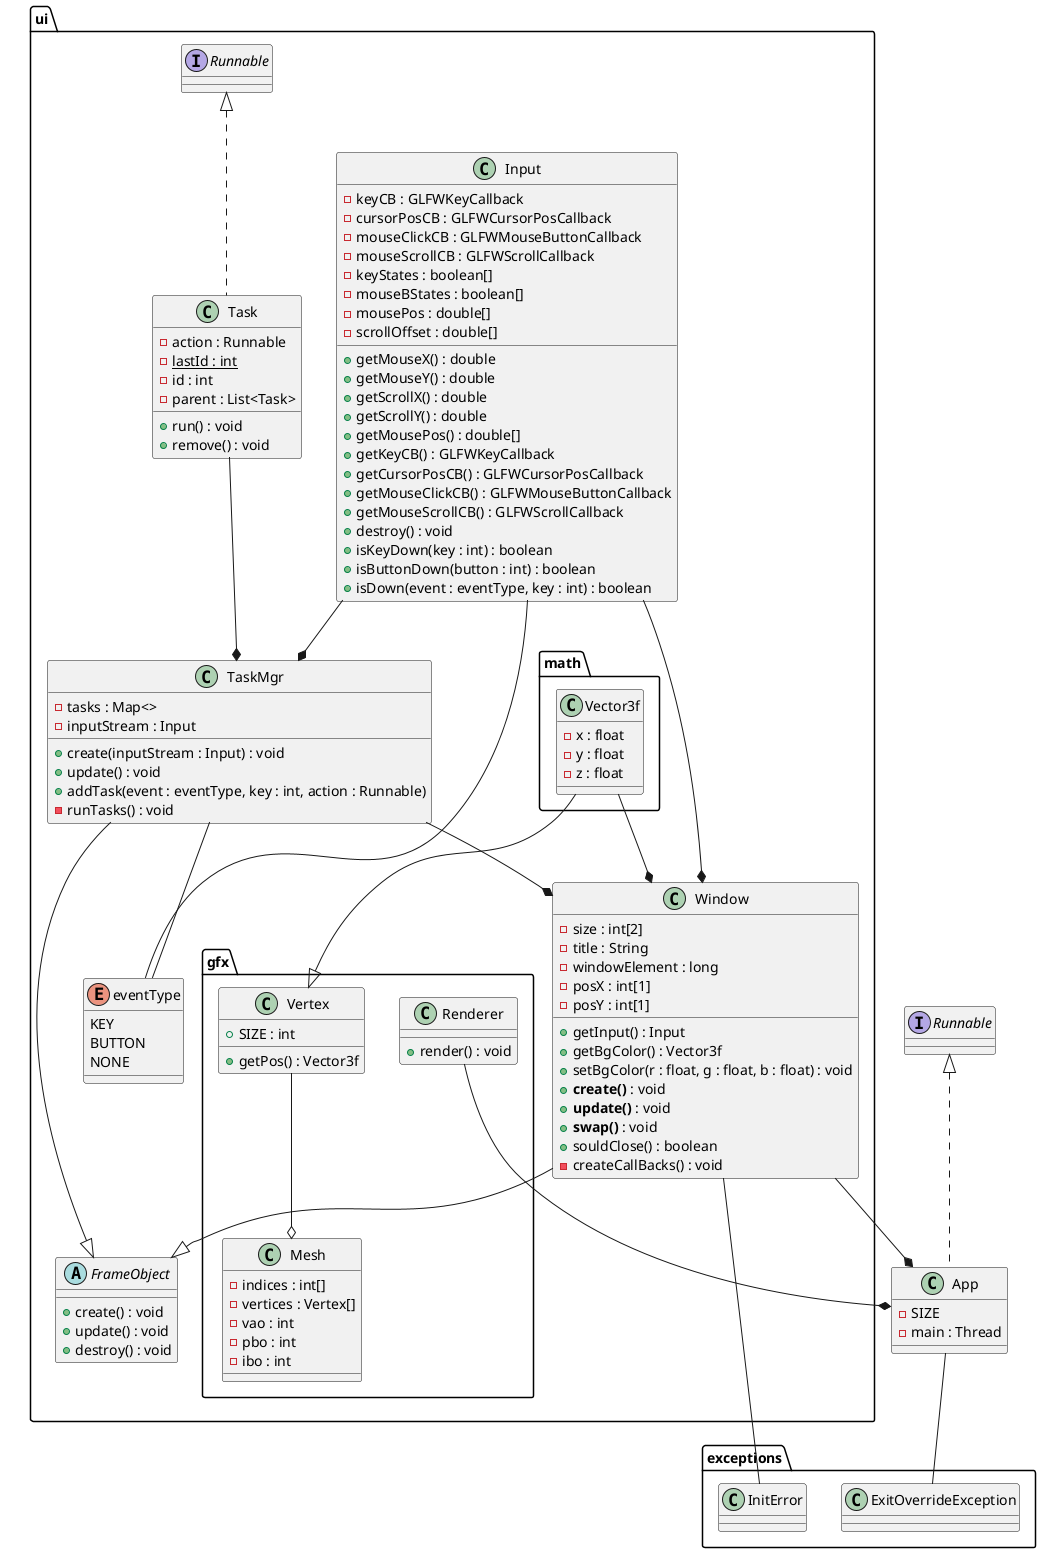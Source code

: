 @startuml diagram

class App implements Runnable {
    - SIZE
    - main : Thread
}

interface Runnable {

}

package exceptions {
    class ExitOverrideException {

    }
    class InitError {

    }
}
package ui {
    
    class Window {
        - size : int[2]
        - title : String
        - windowElement : long
        - posX : int[1]
        - posY : int[1]
        + getInput() : Input
        + getBgColor() : Vector3f
        + setBgColor(r : float, g : float, b : float) : void
        + **create()** : void
        + **update()** : void
        + **swap()** : void
        + souldClose() : boolean
        - createCallBacks() : void




    }

    enum eventType {
        KEY
        BUTTON
        NONE
    }

    class Input {
        - keyCB : GLFWKeyCallback
        - cursorPosCB : GLFWCursorPosCallback
        - mouseClickCB : GLFWMouseButtonCallback
        - mouseScrollCB : GLFWScrollCallback
        - keyStates : boolean[]
        - mouseBStates : boolean[]
        - mousePos : double[]
        - scrollOffset : double[]
        + getMouseX() : double
        + getMouseY() : double
        + getScrollX() : double
        + getScrollY() : double
        + getMousePos() : double[]
        + getKeyCB() : GLFWKeyCallback
        + getCursorPosCB() : GLFWCursorPosCallback
        + getMouseClickCB() : GLFWMouseButtonCallback
        + getMouseScrollCB() : GLFWScrollCallback
        + destroy() : void
        + isKeyDown(key : int) : boolean
        + isButtonDown(button : int) : boolean
        + isDown(event : eventType, key : int) : boolean

        
    }

    class TaskMgr {
        - tasks : Map<>
        - inputStream : Input
        + create(inputStream : Input) : void
        + update() : void
        + addTask(event : eventType, key : int, action : Runnable)
        - runTasks() : void
        
    }

    class Task implements Runnable {
        - action : Runnable
        - {static} lastId : int
        - id : int
        - parent : List<Task>
        + run() : void
        + remove() : void
    }

    package gfx {

        class Renderer {
            + render() : void
        }

        class Mesh {
            - indices : int[]
            - vertices : Vertex[]
            - vao : int
            - pbo : int
            - ibo : int
        }

        class Vertex {
            + SIZE : int
            + getPos() : Vector3f
        }
    }
    
    package math {
        class Vector3f {
            - x : float
            - y : float
            - z : float
        }
    }


    abstract class FrameObject {
        + create() : void
        + update() : void
        + destroy() : void

    }
}

Window --* App
Renderer --* App
TaskMgr --* Window
Input --* Window
Vector3f --* Window
Vertex --o Mesh
Task --* TaskMgr
TaskMgr --|> FrameObject
Window --|> FrameObject
Window -- InitError
Input -- eventType
TaskMgr -- eventType
Input --* TaskMgr
App -- ExitOverrideException
Vector3f --|> Vertex

@enduml